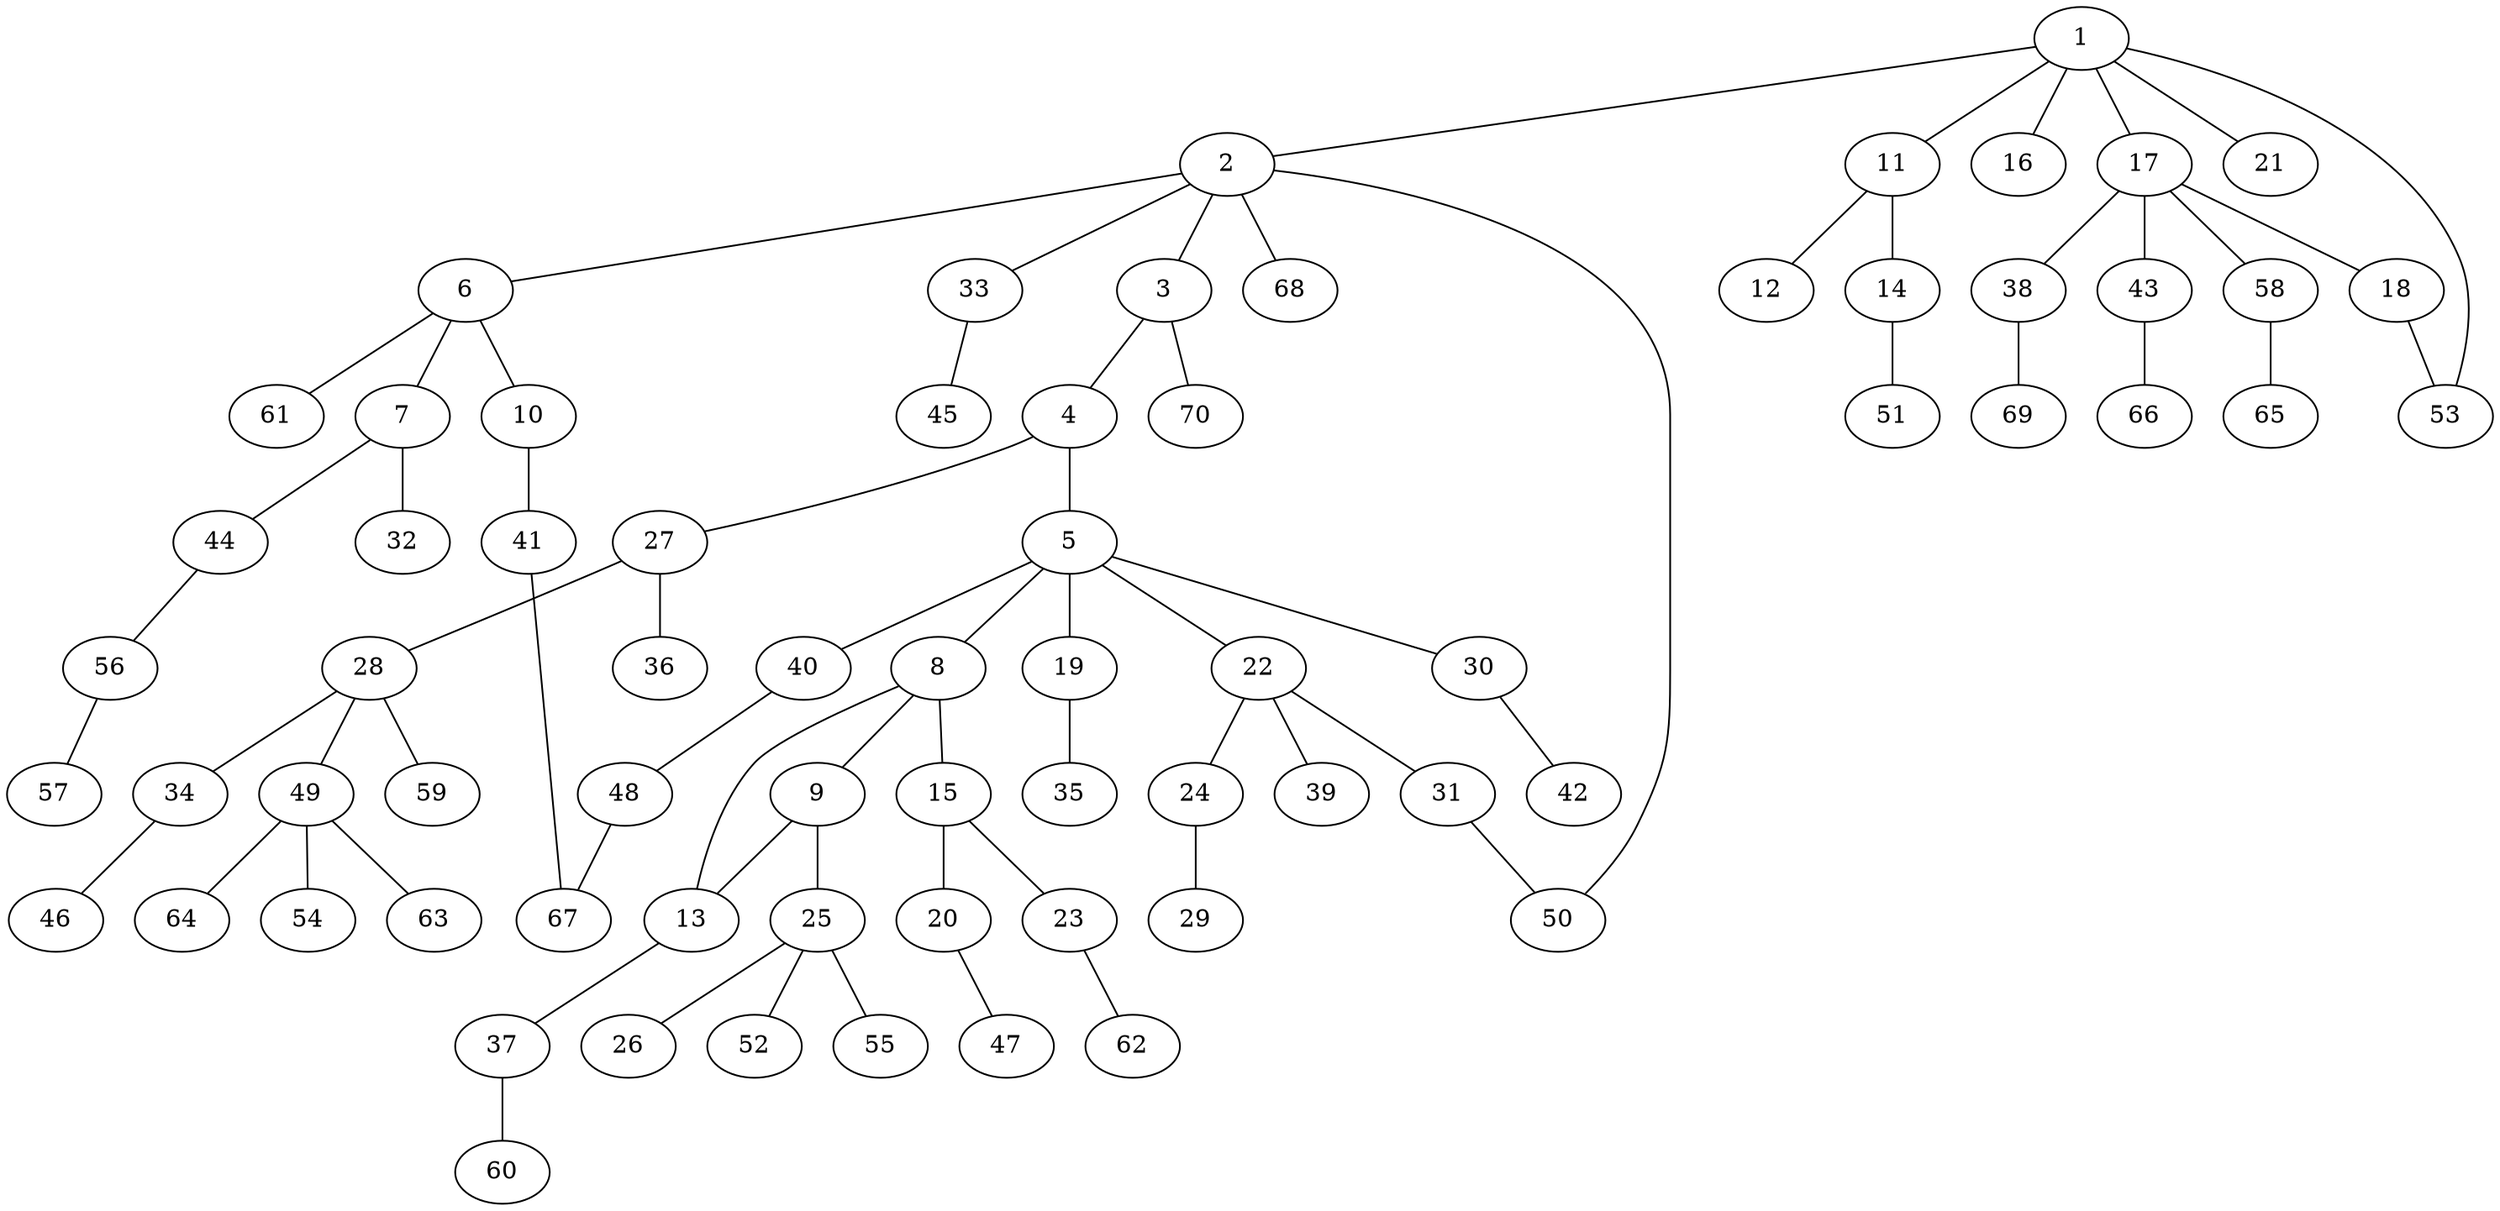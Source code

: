 graph graphname {1--2
1--11
1--16
1--17
1--21
1--53
2--3
2--6
2--33
2--50
2--68
3--4
3--70
4--5
4--27
5--8
5--19
5--22
5--30
5--40
6--7
6--10
6--61
7--32
7--44
8--9
8--13
8--15
9--13
9--25
10--41
11--12
11--14
13--37
14--51
15--20
15--23
17--18
17--38
17--43
17--58
18--53
19--35
20--47
22--24
22--31
22--39
23--62
24--29
25--26
25--52
25--55
27--28
27--36
28--34
28--49
28--59
30--42
31--50
33--45
34--46
37--60
38--69
40--48
41--67
43--66
44--56
48--67
49--54
49--63
49--64
56--57
58--65
}